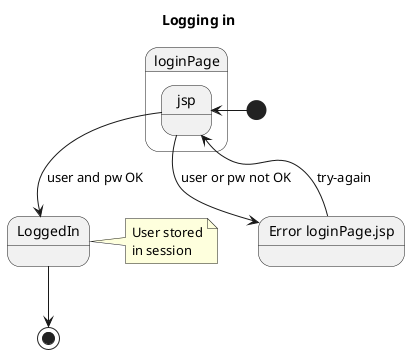 @startuml
skinparam backgroundColor wihte
skinparam Shadowing false

Title Logging in
State loginPage.jsp
State "Error loginPage.jsp" as error
State LoggedIn

note right of LoggedIn
User stored
in session
end note

[*] -> loginPage.jsp
loginPage.jsp --> LoggedIn : user and pw OK
error --> loginPage.jsp : try-again
loginPage.jsp --> error : user or pw not OK
LoggedIn --> [*]

@enduml